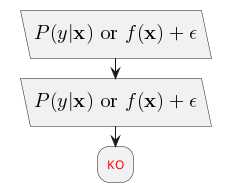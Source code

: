 {
  "sha1": "atgh1i75znhakj50yryaj8xw598e5x0",
  "insertion": {
    "when": "2024-05-30T20:48:21.954Z",
    "url": "https://github.com/plantuml/plantuml/issues/1259",
    "user": "plantuml@gmail.com"
  }
}
@startuml
:<latex>P(y|\mathbf{x}) \mbox{ or } f(\mathbf{x})+\epsilon</latex>; <<load>>
:<latex>P(y|\mathbf{x}) \mbox{ or } f(\mathbf{x})+\epsilon</latex>; <<load>>
:<color:red>KO;
@enduml
